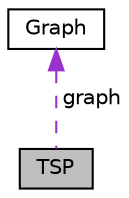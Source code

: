 digraph "TSP"
{
  edge [fontname="Helvetica",fontsize="10",labelfontname="Helvetica",labelfontsize="10"];
  node [fontname="Helvetica",fontsize="10",shape=record];
  Node5 [label="TSP",height=0.2,width=0.4,color="black", fillcolor="grey75", style="filled", fontcolor="black"];
  Node6 -> Node5 [dir="back",color="darkorchid3",fontsize="10",style="dashed",label=" graph" ,fontname="Helvetica"];
  Node6 [label="Graph",height=0.2,width=0.4,color="black", fillcolor="white", style="filled",URL="$classGraph.html"];
}
